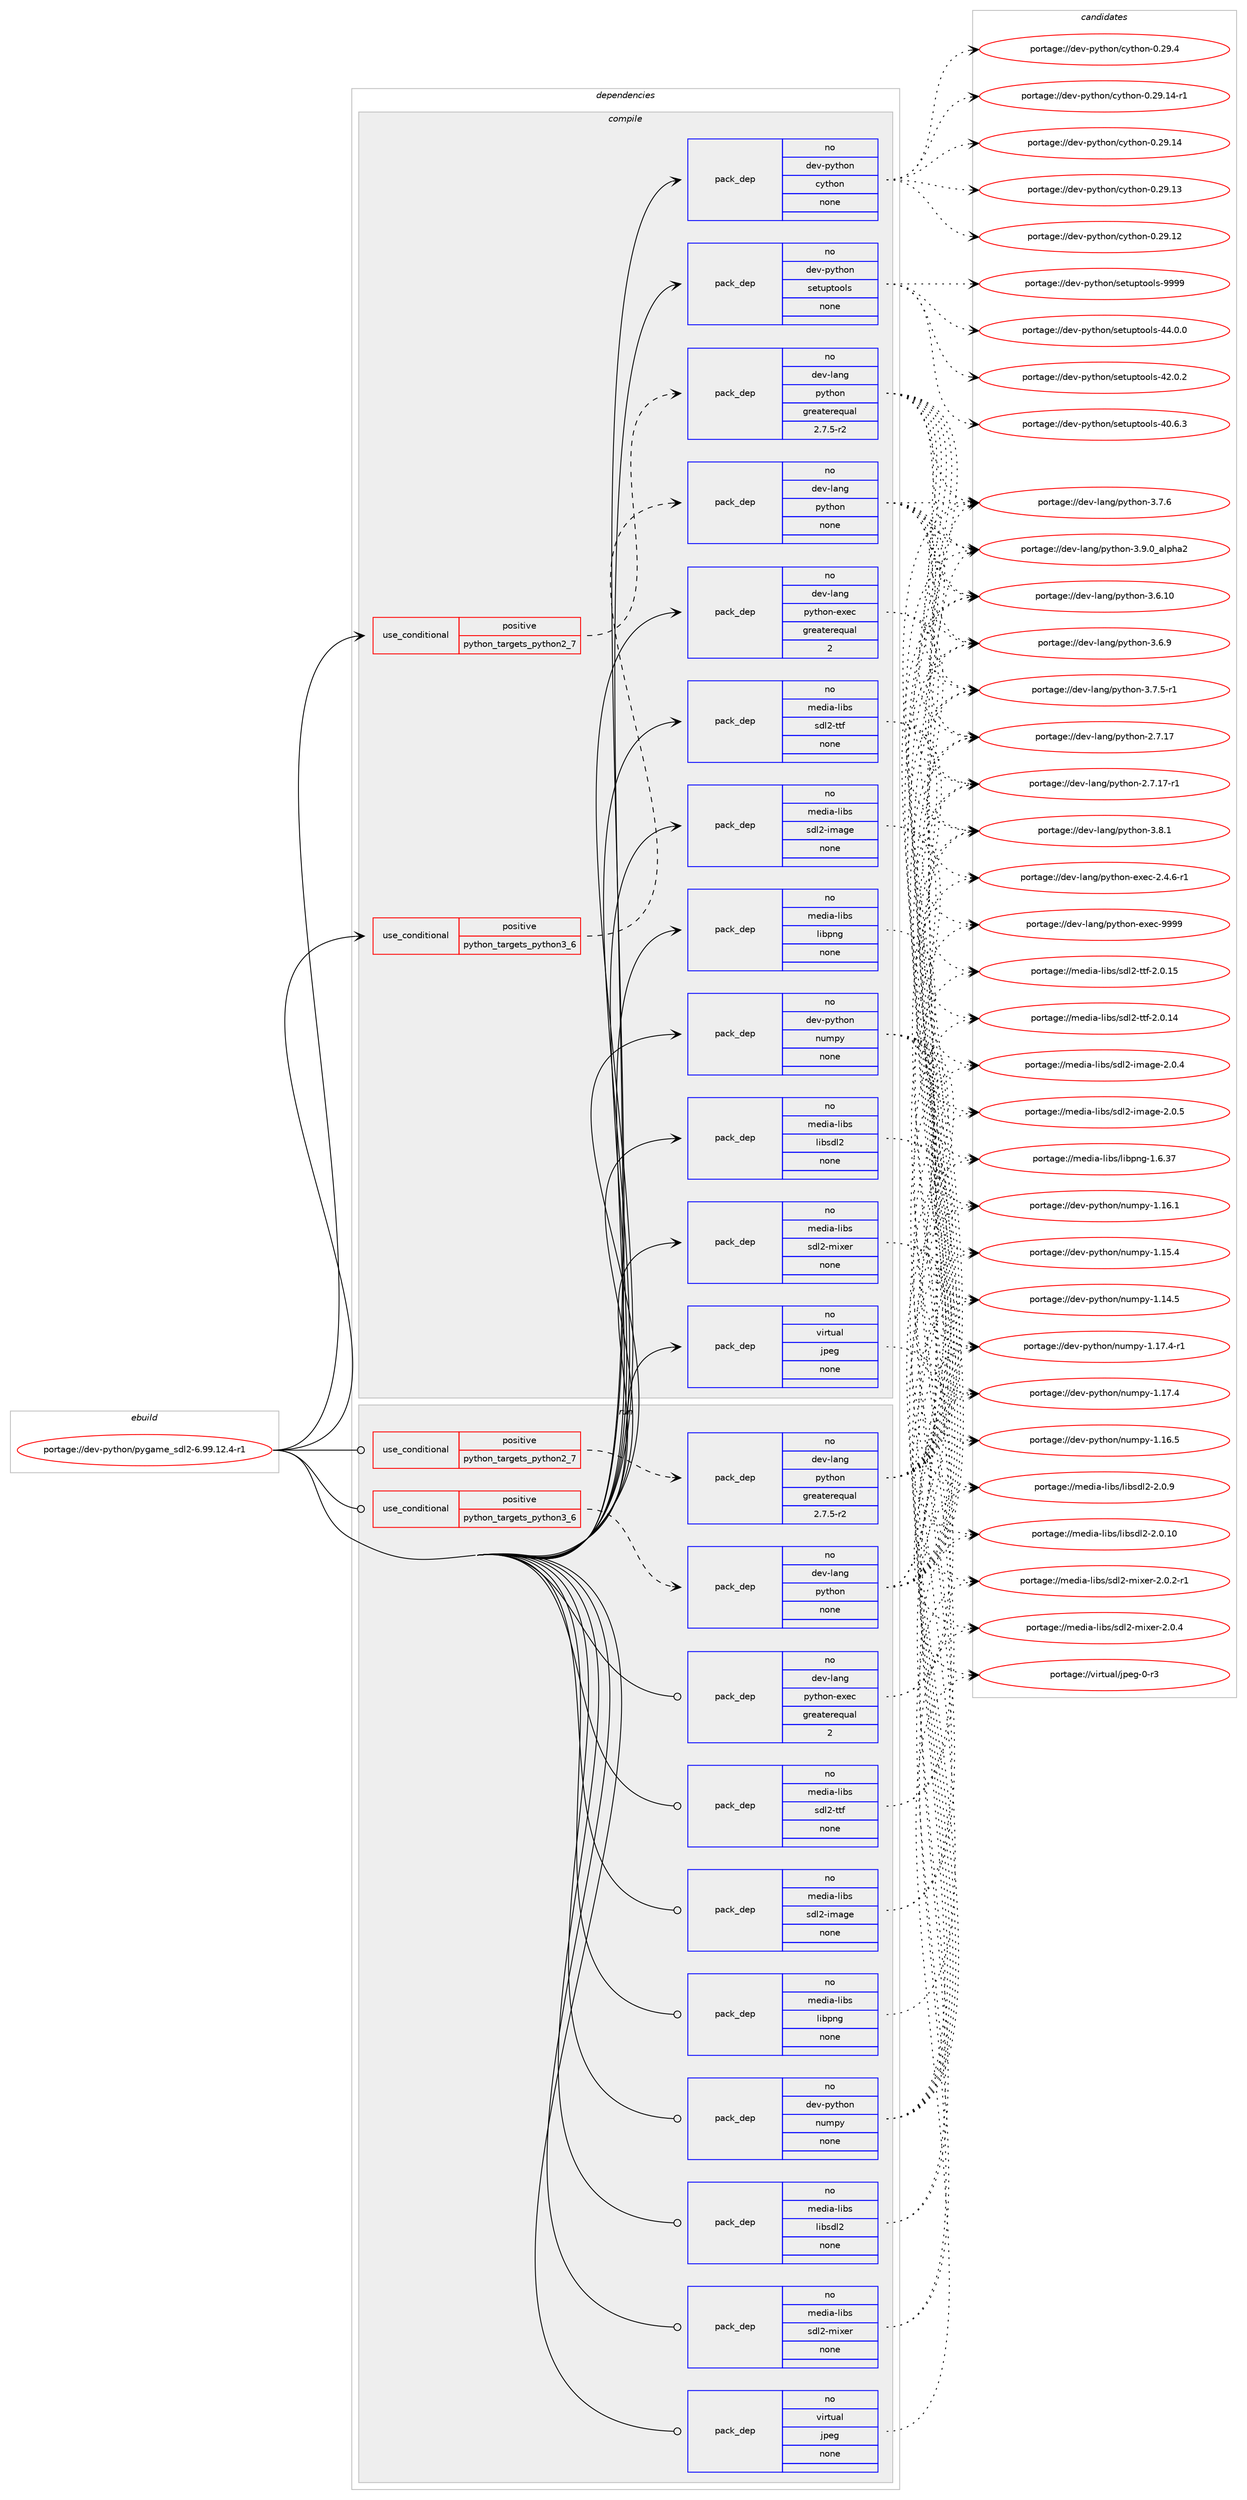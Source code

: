 digraph prolog {

# *************
# Graph options
# *************

newrank=true;
concentrate=true;
compound=true;
graph [rankdir=LR,fontname=Helvetica,fontsize=10,ranksep=1.5];#, ranksep=2.5, nodesep=0.2];
edge  [arrowhead=vee];
node  [fontname=Helvetica,fontsize=10];

# **********
# The ebuild
# **********

subgraph cluster_leftcol {
color=gray;
label=<<i>ebuild</i>>;
id [label="portage://dev-python/pygame_sdl2-6.99.12.4-r1", color=red, width=4, href="../dev-python/pygame_sdl2-6.99.12.4-r1.svg"];
}

# ****************
# The dependencies
# ****************

subgraph cluster_midcol {
color=gray;
label=<<i>dependencies</i>>;
subgraph cluster_compile {
fillcolor="#eeeeee";
style=filled;
label=<<i>compile</i>>;
subgraph cond109476 {
dependency438161 [label=<<TABLE BORDER="0" CELLBORDER="1" CELLSPACING="0" CELLPADDING="4"><TR><TD ROWSPAN="3" CELLPADDING="10">use_conditional</TD></TR><TR><TD>positive</TD></TR><TR><TD>python_targets_python2_7</TD></TR></TABLE>>, shape=none, color=red];
subgraph pack323747 {
dependency438162 [label=<<TABLE BORDER="0" CELLBORDER="1" CELLSPACING="0" CELLPADDING="4" WIDTH="220"><TR><TD ROWSPAN="6" CELLPADDING="30">pack_dep</TD></TR><TR><TD WIDTH="110">no</TD></TR><TR><TD>dev-lang</TD></TR><TR><TD>python</TD></TR><TR><TD>greaterequal</TD></TR><TR><TD>2.7.5-r2</TD></TR></TABLE>>, shape=none, color=blue];
}
dependency438161:e -> dependency438162:w [weight=20,style="dashed",arrowhead="vee"];
}
id:e -> dependency438161:w [weight=20,style="solid",arrowhead="vee"];
subgraph cond109477 {
dependency438163 [label=<<TABLE BORDER="0" CELLBORDER="1" CELLSPACING="0" CELLPADDING="4"><TR><TD ROWSPAN="3" CELLPADDING="10">use_conditional</TD></TR><TR><TD>positive</TD></TR><TR><TD>python_targets_python3_6</TD></TR></TABLE>>, shape=none, color=red];
subgraph pack323748 {
dependency438164 [label=<<TABLE BORDER="0" CELLBORDER="1" CELLSPACING="0" CELLPADDING="4" WIDTH="220"><TR><TD ROWSPAN="6" CELLPADDING="30">pack_dep</TD></TR><TR><TD WIDTH="110">no</TD></TR><TR><TD>dev-lang</TD></TR><TR><TD>python</TD></TR><TR><TD>none</TD></TR><TR><TD></TD></TR></TABLE>>, shape=none, color=blue];
}
dependency438163:e -> dependency438164:w [weight=20,style="dashed",arrowhead="vee"];
}
id:e -> dependency438163:w [weight=20,style="solid",arrowhead="vee"];
subgraph pack323749 {
dependency438165 [label=<<TABLE BORDER="0" CELLBORDER="1" CELLSPACING="0" CELLPADDING="4" WIDTH="220"><TR><TD ROWSPAN="6" CELLPADDING="30">pack_dep</TD></TR><TR><TD WIDTH="110">no</TD></TR><TR><TD>dev-lang</TD></TR><TR><TD>python-exec</TD></TR><TR><TD>greaterequal</TD></TR><TR><TD>2</TD></TR></TABLE>>, shape=none, color=blue];
}
id:e -> dependency438165:w [weight=20,style="solid",arrowhead="vee"];
subgraph pack323750 {
dependency438166 [label=<<TABLE BORDER="0" CELLBORDER="1" CELLSPACING="0" CELLPADDING="4" WIDTH="220"><TR><TD ROWSPAN="6" CELLPADDING="30">pack_dep</TD></TR><TR><TD WIDTH="110">no</TD></TR><TR><TD>dev-python</TD></TR><TR><TD>cython</TD></TR><TR><TD>none</TD></TR><TR><TD></TD></TR></TABLE>>, shape=none, color=blue];
}
id:e -> dependency438166:w [weight=20,style="solid",arrowhead="vee"];
subgraph pack323751 {
dependency438167 [label=<<TABLE BORDER="0" CELLBORDER="1" CELLSPACING="0" CELLPADDING="4" WIDTH="220"><TR><TD ROWSPAN="6" CELLPADDING="30">pack_dep</TD></TR><TR><TD WIDTH="110">no</TD></TR><TR><TD>dev-python</TD></TR><TR><TD>numpy</TD></TR><TR><TD>none</TD></TR><TR><TD></TD></TR></TABLE>>, shape=none, color=blue];
}
id:e -> dependency438167:w [weight=20,style="solid",arrowhead="vee"];
subgraph pack323752 {
dependency438168 [label=<<TABLE BORDER="0" CELLBORDER="1" CELLSPACING="0" CELLPADDING="4" WIDTH="220"><TR><TD ROWSPAN="6" CELLPADDING="30">pack_dep</TD></TR><TR><TD WIDTH="110">no</TD></TR><TR><TD>dev-python</TD></TR><TR><TD>setuptools</TD></TR><TR><TD>none</TD></TR><TR><TD></TD></TR></TABLE>>, shape=none, color=blue];
}
id:e -> dependency438168:w [weight=20,style="solid",arrowhead="vee"];
subgraph pack323753 {
dependency438169 [label=<<TABLE BORDER="0" CELLBORDER="1" CELLSPACING="0" CELLPADDING="4" WIDTH="220"><TR><TD ROWSPAN="6" CELLPADDING="30">pack_dep</TD></TR><TR><TD WIDTH="110">no</TD></TR><TR><TD>media-libs</TD></TR><TR><TD>libpng</TD></TR><TR><TD>none</TD></TR><TR><TD></TD></TR></TABLE>>, shape=none, color=blue];
}
id:e -> dependency438169:w [weight=20,style="solid",arrowhead="vee"];
subgraph pack323754 {
dependency438170 [label=<<TABLE BORDER="0" CELLBORDER="1" CELLSPACING="0" CELLPADDING="4" WIDTH="220"><TR><TD ROWSPAN="6" CELLPADDING="30">pack_dep</TD></TR><TR><TD WIDTH="110">no</TD></TR><TR><TD>media-libs</TD></TR><TR><TD>libsdl2</TD></TR><TR><TD>none</TD></TR><TR><TD></TD></TR></TABLE>>, shape=none, color=blue];
}
id:e -> dependency438170:w [weight=20,style="solid",arrowhead="vee"];
subgraph pack323755 {
dependency438171 [label=<<TABLE BORDER="0" CELLBORDER="1" CELLSPACING="0" CELLPADDING="4" WIDTH="220"><TR><TD ROWSPAN="6" CELLPADDING="30">pack_dep</TD></TR><TR><TD WIDTH="110">no</TD></TR><TR><TD>media-libs</TD></TR><TR><TD>sdl2-image</TD></TR><TR><TD>none</TD></TR><TR><TD></TD></TR></TABLE>>, shape=none, color=blue];
}
id:e -> dependency438171:w [weight=20,style="solid",arrowhead="vee"];
subgraph pack323756 {
dependency438172 [label=<<TABLE BORDER="0" CELLBORDER="1" CELLSPACING="0" CELLPADDING="4" WIDTH="220"><TR><TD ROWSPAN="6" CELLPADDING="30">pack_dep</TD></TR><TR><TD WIDTH="110">no</TD></TR><TR><TD>media-libs</TD></TR><TR><TD>sdl2-mixer</TD></TR><TR><TD>none</TD></TR><TR><TD></TD></TR></TABLE>>, shape=none, color=blue];
}
id:e -> dependency438172:w [weight=20,style="solid",arrowhead="vee"];
subgraph pack323757 {
dependency438173 [label=<<TABLE BORDER="0" CELLBORDER="1" CELLSPACING="0" CELLPADDING="4" WIDTH="220"><TR><TD ROWSPAN="6" CELLPADDING="30">pack_dep</TD></TR><TR><TD WIDTH="110">no</TD></TR><TR><TD>media-libs</TD></TR><TR><TD>sdl2-ttf</TD></TR><TR><TD>none</TD></TR><TR><TD></TD></TR></TABLE>>, shape=none, color=blue];
}
id:e -> dependency438173:w [weight=20,style="solid",arrowhead="vee"];
subgraph pack323758 {
dependency438174 [label=<<TABLE BORDER="0" CELLBORDER="1" CELLSPACING="0" CELLPADDING="4" WIDTH="220"><TR><TD ROWSPAN="6" CELLPADDING="30">pack_dep</TD></TR><TR><TD WIDTH="110">no</TD></TR><TR><TD>virtual</TD></TR><TR><TD>jpeg</TD></TR><TR><TD>none</TD></TR><TR><TD></TD></TR></TABLE>>, shape=none, color=blue];
}
id:e -> dependency438174:w [weight=20,style="solid",arrowhead="vee"];
}
subgraph cluster_compileandrun {
fillcolor="#eeeeee";
style=filled;
label=<<i>compile and run</i>>;
}
subgraph cluster_run {
fillcolor="#eeeeee";
style=filled;
label=<<i>run</i>>;
subgraph cond109478 {
dependency438175 [label=<<TABLE BORDER="0" CELLBORDER="1" CELLSPACING="0" CELLPADDING="4"><TR><TD ROWSPAN="3" CELLPADDING="10">use_conditional</TD></TR><TR><TD>positive</TD></TR><TR><TD>python_targets_python2_7</TD></TR></TABLE>>, shape=none, color=red];
subgraph pack323759 {
dependency438176 [label=<<TABLE BORDER="0" CELLBORDER="1" CELLSPACING="0" CELLPADDING="4" WIDTH="220"><TR><TD ROWSPAN="6" CELLPADDING="30">pack_dep</TD></TR><TR><TD WIDTH="110">no</TD></TR><TR><TD>dev-lang</TD></TR><TR><TD>python</TD></TR><TR><TD>greaterequal</TD></TR><TR><TD>2.7.5-r2</TD></TR></TABLE>>, shape=none, color=blue];
}
dependency438175:e -> dependency438176:w [weight=20,style="dashed",arrowhead="vee"];
}
id:e -> dependency438175:w [weight=20,style="solid",arrowhead="odot"];
subgraph cond109479 {
dependency438177 [label=<<TABLE BORDER="0" CELLBORDER="1" CELLSPACING="0" CELLPADDING="4"><TR><TD ROWSPAN="3" CELLPADDING="10">use_conditional</TD></TR><TR><TD>positive</TD></TR><TR><TD>python_targets_python3_6</TD></TR></TABLE>>, shape=none, color=red];
subgraph pack323760 {
dependency438178 [label=<<TABLE BORDER="0" CELLBORDER="1" CELLSPACING="0" CELLPADDING="4" WIDTH="220"><TR><TD ROWSPAN="6" CELLPADDING="30">pack_dep</TD></TR><TR><TD WIDTH="110">no</TD></TR><TR><TD>dev-lang</TD></TR><TR><TD>python</TD></TR><TR><TD>none</TD></TR><TR><TD></TD></TR></TABLE>>, shape=none, color=blue];
}
dependency438177:e -> dependency438178:w [weight=20,style="dashed",arrowhead="vee"];
}
id:e -> dependency438177:w [weight=20,style="solid",arrowhead="odot"];
subgraph pack323761 {
dependency438179 [label=<<TABLE BORDER="0" CELLBORDER="1" CELLSPACING="0" CELLPADDING="4" WIDTH="220"><TR><TD ROWSPAN="6" CELLPADDING="30">pack_dep</TD></TR><TR><TD WIDTH="110">no</TD></TR><TR><TD>dev-lang</TD></TR><TR><TD>python-exec</TD></TR><TR><TD>greaterequal</TD></TR><TR><TD>2</TD></TR></TABLE>>, shape=none, color=blue];
}
id:e -> dependency438179:w [weight=20,style="solid",arrowhead="odot"];
subgraph pack323762 {
dependency438180 [label=<<TABLE BORDER="0" CELLBORDER="1" CELLSPACING="0" CELLPADDING="4" WIDTH="220"><TR><TD ROWSPAN="6" CELLPADDING="30">pack_dep</TD></TR><TR><TD WIDTH="110">no</TD></TR><TR><TD>dev-python</TD></TR><TR><TD>numpy</TD></TR><TR><TD>none</TD></TR><TR><TD></TD></TR></TABLE>>, shape=none, color=blue];
}
id:e -> dependency438180:w [weight=20,style="solid",arrowhead="odot"];
subgraph pack323763 {
dependency438181 [label=<<TABLE BORDER="0" CELLBORDER="1" CELLSPACING="0" CELLPADDING="4" WIDTH="220"><TR><TD ROWSPAN="6" CELLPADDING="30">pack_dep</TD></TR><TR><TD WIDTH="110">no</TD></TR><TR><TD>media-libs</TD></TR><TR><TD>libpng</TD></TR><TR><TD>none</TD></TR><TR><TD></TD></TR></TABLE>>, shape=none, color=blue];
}
id:e -> dependency438181:w [weight=20,style="solid",arrowhead="odot"];
subgraph pack323764 {
dependency438182 [label=<<TABLE BORDER="0" CELLBORDER="1" CELLSPACING="0" CELLPADDING="4" WIDTH="220"><TR><TD ROWSPAN="6" CELLPADDING="30">pack_dep</TD></TR><TR><TD WIDTH="110">no</TD></TR><TR><TD>media-libs</TD></TR><TR><TD>libsdl2</TD></TR><TR><TD>none</TD></TR><TR><TD></TD></TR></TABLE>>, shape=none, color=blue];
}
id:e -> dependency438182:w [weight=20,style="solid",arrowhead="odot"];
subgraph pack323765 {
dependency438183 [label=<<TABLE BORDER="0" CELLBORDER="1" CELLSPACING="0" CELLPADDING="4" WIDTH="220"><TR><TD ROWSPAN="6" CELLPADDING="30">pack_dep</TD></TR><TR><TD WIDTH="110">no</TD></TR><TR><TD>media-libs</TD></TR><TR><TD>sdl2-image</TD></TR><TR><TD>none</TD></TR><TR><TD></TD></TR></TABLE>>, shape=none, color=blue];
}
id:e -> dependency438183:w [weight=20,style="solid",arrowhead="odot"];
subgraph pack323766 {
dependency438184 [label=<<TABLE BORDER="0" CELLBORDER="1" CELLSPACING="0" CELLPADDING="4" WIDTH="220"><TR><TD ROWSPAN="6" CELLPADDING="30">pack_dep</TD></TR><TR><TD WIDTH="110">no</TD></TR><TR><TD>media-libs</TD></TR><TR><TD>sdl2-mixer</TD></TR><TR><TD>none</TD></TR><TR><TD></TD></TR></TABLE>>, shape=none, color=blue];
}
id:e -> dependency438184:w [weight=20,style="solid",arrowhead="odot"];
subgraph pack323767 {
dependency438185 [label=<<TABLE BORDER="0" CELLBORDER="1" CELLSPACING="0" CELLPADDING="4" WIDTH="220"><TR><TD ROWSPAN="6" CELLPADDING="30">pack_dep</TD></TR><TR><TD WIDTH="110">no</TD></TR><TR><TD>media-libs</TD></TR><TR><TD>sdl2-ttf</TD></TR><TR><TD>none</TD></TR><TR><TD></TD></TR></TABLE>>, shape=none, color=blue];
}
id:e -> dependency438185:w [weight=20,style="solid",arrowhead="odot"];
subgraph pack323768 {
dependency438186 [label=<<TABLE BORDER="0" CELLBORDER="1" CELLSPACING="0" CELLPADDING="4" WIDTH="220"><TR><TD ROWSPAN="6" CELLPADDING="30">pack_dep</TD></TR><TR><TD WIDTH="110">no</TD></TR><TR><TD>virtual</TD></TR><TR><TD>jpeg</TD></TR><TR><TD>none</TD></TR><TR><TD></TD></TR></TABLE>>, shape=none, color=blue];
}
id:e -> dependency438186:w [weight=20,style="solid",arrowhead="odot"];
}
}

# **************
# The candidates
# **************

subgraph cluster_choices {
rank=same;
color=gray;
label=<<i>candidates</i>>;

subgraph choice323747 {
color=black;
nodesep=1;
choice10010111845108971101034711212111610411111045514657464895971081121049750 [label="portage://dev-lang/python-3.9.0_alpha2", color=red, width=4,href="../dev-lang/python-3.9.0_alpha2.svg"];
choice100101118451089711010347112121116104111110455146564649 [label="portage://dev-lang/python-3.8.1", color=red, width=4,href="../dev-lang/python-3.8.1.svg"];
choice100101118451089711010347112121116104111110455146554654 [label="portage://dev-lang/python-3.7.6", color=red, width=4,href="../dev-lang/python-3.7.6.svg"];
choice1001011184510897110103471121211161041111104551465546534511449 [label="portage://dev-lang/python-3.7.5-r1", color=red, width=4,href="../dev-lang/python-3.7.5-r1.svg"];
choice100101118451089711010347112121116104111110455146544657 [label="portage://dev-lang/python-3.6.9", color=red, width=4,href="../dev-lang/python-3.6.9.svg"];
choice10010111845108971101034711212111610411111045514654464948 [label="portage://dev-lang/python-3.6.10", color=red, width=4,href="../dev-lang/python-3.6.10.svg"];
choice100101118451089711010347112121116104111110455046554649554511449 [label="portage://dev-lang/python-2.7.17-r1", color=red, width=4,href="../dev-lang/python-2.7.17-r1.svg"];
choice10010111845108971101034711212111610411111045504655464955 [label="portage://dev-lang/python-2.7.17", color=red, width=4,href="../dev-lang/python-2.7.17.svg"];
dependency438162:e -> choice10010111845108971101034711212111610411111045514657464895971081121049750:w [style=dotted,weight="100"];
dependency438162:e -> choice100101118451089711010347112121116104111110455146564649:w [style=dotted,weight="100"];
dependency438162:e -> choice100101118451089711010347112121116104111110455146554654:w [style=dotted,weight="100"];
dependency438162:e -> choice1001011184510897110103471121211161041111104551465546534511449:w [style=dotted,weight="100"];
dependency438162:e -> choice100101118451089711010347112121116104111110455146544657:w [style=dotted,weight="100"];
dependency438162:e -> choice10010111845108971101034711212111610411111045514654464948:w [style=dotted,weight="100"];
dependency438162:e -> choice100101118451089711010347112121116104111110455046554649554511449:w [style=dotted,weight="100"];
dependency438162:e -> choice10010111845108971101034711212111610411111045504655464955:w [style=dotted,weight="100"];
}
subgraph choice323748 {
color=black;
nodesep=1;
choice10010111845108971101034711212111610411111045514657464895971081121049750 [label="portage://dev-lang/python-3.9.0_alpha2", color=red, width=4,href="../dev-lang/python-3.9.0_alpha2.svg"];
choice100101118451089711010347112121116104111110455146564649 [label="portage://dev-lang/python-3.8.1", color=red, width=4,href="../dev-lang/python-3.8.1.svg"];
choice100101118451089711010347112121116104111110455146554654 [label="portage://dev-lang/python-3.7.6", color=red, width=4,href="../dev-lang/python-3.7.6.svg"];
choice1001011184510897110103471121211161041111104551465546534511449 [label="portage://dev-lang/python-3.7.5-r1", color=red, width=4,href="../dev-lang/python-3.7.5-r1.svg"];
choice100101118451089711010347112121116104111110455146544657 [label="portage://dev-lang/python-3.6.9", color=red, width=4,href="../dev-lang/python-3.6.9.svg"];
choice10010111845108971101034711212111610411111045514654464948 [label="portage://dev-lang/python-3.6.10", color=red, width=4,href="../dev-lang/python-3.6.10.svg"];
choice100101118451089711010347112121116104111110455046554649554511449 [label="portage://dev-lang/python-2.7.17-r1", color=red, width=4,href="../dev-lang/python-2.7.17-r1.svg"];
choice10010111845108971101034711212111610411111045504655464955 [label="portage://dev-lang/python-2.7.17", color=red, width=4,href="../dev-lang/python-2.7.17.svg"];
dependency438164:e -> choice10010111845108971101034711212111610411111045514657464895971081121049750:w [style=dotted,weight="100"];
dependency438164:e -> choice100101118451089711010347112121116104111110455146564649:w [style=dotted,weight="100"];
dependency438164:e -> choice100101118451089711010347112121116104111110455146554654:w [style=dotted,weight="100"];
dependency438164:e -> choice1001011184510897110103471121211161041111104551465546534511449:w [style=dotted,weight="100"];
dependency438164:e -> choice100101118451089711010347112121116104111110455146544657:w [style=dotted,weight="100"];
dependency438164:e -> choice10010111845108971101034711212111610411111045514654464948:w [style=dotted,weight="100"];
dependency438164:e -> choice100101118451089711010347112121116104111110455046554649554511449:w [style=dotted,weight="100"];
dependency438164:e -> choice10010111845108971101034711212111610411111045504655464955:w [style=dotted,weight="100"];
}
subgraph choice323749 {
color=black;
nodesep=1;
choice10010111845108971101034711212111610411111045101120101994557575757 [label="portage://dev-lang/python-exec-9999", color=red, width=4,href="../dev-lang/python-exec-9999.svg"];
choice10010111845108971101034711212111610411111045101120101994550465246544511449 [label="portage://dev-lang/python-exec-2.4.6-r1", color=red, width=4,href="../dev-lang/python-exec-2.4.6-r1.svg"];
dependency438165:e -> choice10010111845108971101034711212111610411111045101120101994557575757:w [style=dotted,weight="100"];
dependency438165:e -> choice10010111845108971101034711212111610411111045101120101994550465246544511449:w [style=dotted,weight="100"];
}
subgraph choice323750 {
color=black;
nodesep=1;
choice10010111845112121116104111110479912111610411111045484650574652 [label="portage://dev-python/cython-0.29.4", color=red, width=4,href="../dev-python/cython-0.29.4.svg"];
choice10010111845112121116104111110479912111610411111045484650574649524511449 [label="portage://dev-python/cython-0.29.14-r1", color=red, width=4,href="../dev-python/cython-0.29.14-r1.svg"];
choice1001011184511212111610411111047991211161041111104548465057464952 [label="portage://dev-python/cython-0.29.14", color=red, width=4,href="../dev-python/cython-0.29.14.svg"];
choice1001011184511212111610411111047991211161041111104548465057464951 [label="portage://dev-python/cython-0.29.13", color=red, width=4,href="../dev-python/cython-0.29.13.svg"];
choice1001011184511212111610411111047991211161041111104548465057464950 [label="portage://dev-python/cython-0.29.12", color=red, width=4,href="../dev-python/cython-0.29.12.svg"];
dependency438166:e -> choice10010111845112121116104111110479912111610411111045484650574652:w [style=dotted,weight="100"];
dependency438166:e -> choice10010111845112121116104111110479912111610411111045484650574649524511449:w [style=dotted,weight="100"];
dependency438166:e -> choice1001011184511212111610411111047991211161041111104548465057464952:w [style=dotted,weight="100"];
dependency438166:e -> choice1001011184511212111610411111047991211161041111104548465057464951:w [style=dotted,weight="100"];
dependency438166:e -> choice1001011184511212111610411111047991211161041111104548465057464950:w [style=dotted,weight="100"];
}
subgraph choice323751 {
color=black;
nodesep=1;
choice1001011184511212111610411111047110117109112121454946495546524511449 [label="portage://dev-python/numpy-1.17.4-r1", color=red, width=4,href="../dev-python/numpy-1.17.4-r1.svg"];
choice100101118451121211161041111104711011710911212145494649554652 [label="portage://dev-python/numpy-1.17.4", color=red, width=4,href="../dev-python/numpy-1.17.4.svg"];
choice100101118451121211161041111104711011710911212145494649544653 [label="portage://dev-python/numpy-1.16.5", color=red, width=4,href="../dev-python/numpy-1.16.5.svg"];
choice100101118451121211161041111104711011710911212145494649544649 [label="portage://dev-python/numpy-1.16.1", color=red, width=4,href="../dev-python/numpy-1.16.1.svg"];
choice100101118451121211161041111104711011710911212145494649534652 [label="portage://dev-python/numpy-1.15.4", color=red, width=4,href="../dev-python/numpy-1.15.4.svg"];
choice100101118451121211161041111104711011710911212145494649524653 [label="portage://dev-python/numpy-1.14.5", color=red, width=4,href="../dev-python/numpy-1.14.5.svg"];
dependency438167:e -> choice1001011184511212111610411111047110117109112121454946495546524511449:w [style=dotted,weight="100"];
dependency438167:e -> choice100101118451121211161041111104711011710911212145494649554652:w [style=dotted,weight="100"];
dependency438167:e -> choice100101118451121211161041111104711011710911212145494649544653:w [style=dotted,weight="100"];
dependency438167:e -> choice100101118451121211161041111104711011710911212145494649544649:w [style=dotted,weight="100"];
dependency438167:e -> choice100101118451121211161041111104711011710911212145494649534652:w [style=dotted,weight="100"];
dependency438167:e -> choice100101118451121211161041111104711011710911212145494649524653:w [style=dotted,weight="100"];
}
subgraph choice323752 {
color=black;
nodesep=1;
choice10010111845112121116104111110471151011161171121161111111081154557575757 [label="portage://dev-python/setuptools-9999", color=red, width=4,href="../dev-python/setuptools-9999.svg"];
choice100101118451121211161041111104711510111611711211611111110811545525246484648 [label="portage://dev-python/setuptools-44.0.0", color=red, width=4,href="../dev-python/setuptools-44.0.0.svg"];
choice100101118451121211161041111104711510111611711211611111110811545525046484650 [label="portage://dev-python/setuptools-42.0.2", color=red, width=4,href="../dev-python/setuptools-42.0.2.svg"];
choice100101118451121211161041111104711510111611711211611111110811545524846544651 [label="portage://dev-python/setuptools-40.6.3", color=red, width=4,href="../dev-python/setuptools-40.6.3.svg"];
dependency438168:e -> choice10010111845112121116104111110471151011161171121161111111081154557575757:w [style=dotted,weight="100"];
dependency438168:e -> choice100101118451121211161041111104711510111611711211611111110811545525246484648:w [style=dotted,weight="100"];
dependency438168:e -> choice100101118451121211161041111104711510111611711211611111110811545525046484650:w [style=dotted,weight="100"];
dependency438168:e -> choice100101118451121211161041111104711510111611711211611111110811545524846544651:w [style=dotted,weight="100"];
}
subgraph choice323753 {
color=black;
nodesep=1;
choice109101100105974510810598115471081059811211010345494654465155 [label="portage://media-libs/libpng-1.6.37", color=red, width=4,href="../media-libs/libpng-1.6.37.svg"];
dependency438169:e -> choice109101100105974510810598115471081059811211010345494654465155:w [style=dotted,weight="100"];
}
subgraph choice323754 {
color=black;
nodesep=1;
choice109101100105974510810598115471081059811510010850455046484657 [label="portage://media-libs/libsdl2-2.0.9", color=red, width=4,href="../media-libs/libsdl2-2.0.9.svg"];
choice10910110010597451081059811547108105981151001085045504648464948 [label="portage://media-libs/libsdl2-2.0.10", color=red, width=4,href="../media-libs/libsdl2-2.0.10.svg"];
dependency438170:e -> choice109101100105974510810598115471081059811510010850455046484657:w [style=dotted,weight="100"];
dependency438170:e -> choice10910110010597451081059811547108105981151001085045504648464948:w [style=dotted,weight="100"];
}
subgraph choice323755 {
color=black;
nodesep=1;
choice10910110010597451081059811547115100108504510510997103101455046484653 [label="portage://media-libs/sdl2-image-2.0.5", color=red, width=4,href="../media-libs/sdl2-image-2.0.5.svg"];
choice10910110010597451081059811547115100108504510510997103101455046484652 [label="portage://media-libs/sdl2-image-2.0.4", color=red, width=4,href="../media-libs/sdl2-image-2.0.4.svg"];
dependency438171:e -> choice10910110010597451081059811547115100108504510510997103101455046484653:w [style=dotted,weight="100"];
dependency438171:e -> choice10910110010597451081059811547115100108504510510997103101455046484652:w [style=dotted,weight="100"];
}
subgraph choice323756 {
color=black;
nodesep=1;
choice109101100105974510810598115471151001085045109105120101114455046484652 [label="portage://media-libs/sdl2-mixer-2.0.4", color=red, width=4,href="../media-libs/sdl2-mixer-2.0.4.svg"];
choice1091011001059745108105981154711510010850451091051201011144550464846504511449 [label="portage://media-libs/sdl2-mixer-2.0.2-r1", color=red, width=4,href="../media-libs/sdl2-mixer-2.0.2-r1.svg"];
dependency438172:e -> choice109101100105974510810598115471151001085045109105120101114455046484652:w [style=dotted,weight="100"];
dependency438172:e -> choice1091011001059745108105981154711510010850451091051201011144550464846504511449:w [style=dotted,weight="100"];
}
subgraph choice323757 {
color=black;
nodesep=1;
choice10910110010597451081059811547115100108504511611610245504648464953 [label="portage://media-libs/sdl2-ttf-2.0.15", color=red, width=4,href="../media-libs/sdl2-ttf-2.0.15.svg"];
choice10910110010597451081059811547115100108504511611610245504648464952 [label="portage://media-libs/sdl2-ttf-2.0.14", color=red, width=4,href="../media-libs/sdl2-ttf-2.0.14.svg"];
dependency438173:e -> choice10910110010597451081059811547115100108504511611610245504648464953:w [style=dotted,weight="100"];
dependency438173:e -> choice10910110010597451081059811547115100108504511611610245504648464952:w [style=dotted,weight="100"];
}
subgraph choice323758 {
color=black;
nodesep=1;
choice118105114116117971084710611210110345484511451 [label="portage://virtual/jpeg-0-r3", color=red, width=4,href="../virtual/jpeg-0-r3.svg"];
dependency438174:e -> choice118105114116117971084710611210110345484511451:w [style=dotted,weight="100"];
}
subgraph choice323759 {
color=black;
nodesep=1;
choice10010111845108971101034711212111610411111045514657464895971081121049750 [label="portage://dev-lang/python-3.9.0_alpha2", color=red, width=4,href="../dev-lang/python-3.9.0_alpha2.svg"];
choice100101118451089711010347112121116104111110455146564649 [label="portage://dev-lang/python-3.8.1", color=red, width=4,href="../dev-lang/python-3.8.1.svg"];
choice100101118451089711010347112121116104111110455146554654 [label="portage://dev-lang/python-3.7.6", color=red, width=4,href="../dev-lang/python-3.7.6.svg"];
choice1001011184510897110103471121211161041111104551465546534511449 [label="portage://dev-lang/python-3.7.5-r1", color=red, width=4,href="../dev-lang/python-3.7.5-r1.svg"];
choice100101118451089711010347112121116104111110455146544657 [label="portage://dev-lang/python-3.6.9", color=red, width=4,href="../dev-lang/python-3.6.9.svg"];
choice10010111845108971101034711212111610411111045514654464948 [label="portage://dev-lang/python-3.6.10", color=red, width=4,href="../dev-lang/python-3.6.10.svg"];
choice100101118451089711010347112121116104111110455046554649554511449 [label="portage://dev-lang/python-2.7.17-r1", color=red, width=4,href="../dev-lang/python-2.7.17-r1.svg"];
choice10010111845108971101034711212111610411111045504655464955 [label="portage://dev-lang/python-2.7.17", color=red, width=4,href="../dev-lang/python-2.7.17.svg"];
dependency438176:e -> choice10010111845108971101034711212111610411111045514657464895971081121049750:w [style=dotted,weight="100"];
dependency438176:e -> choice100101118451089711010347112121116104111110455146564649:w [style=dotted,weight="100"];
dependency438176:e -> choice100101118451089711010347112121116104111110455146554654:w [style=dotted,weight="100"];
dependency438176:e -> choice1001011184510897110103471121211161041111104551465546534511449:w [style=dotted,weight="100"];
dependency438176:e -> choice100101118451089711010347112121116104111110455146544657:w [style=dotted,weight="100"];
dependency438176:e -> choice10010111845108971101034711212111610411111045514654464948:w [style=dotted,weight="100"];
dependency438176:e -> choice100101118451089711010347112121116104111110455046554649554511449:w [style=dotted,weight="100"];
dependency438176:e -> choice10010111845108971101034711212111610411111045504655464955:w [style=dotted,weight="100"];
}
subgraph choice323760 {
color=black;
nodesep=1;
choice10010111845108971101034711212111610411111045514657464895971081121049750 [label="portage://dev-lang/python-3.9.0_alpha2", color=red, width=4,href="../dev-lang/python-3.9.0_alpha2.svg"];
choice100101118451089711010347112121116104111110455146564649 [label="portage://dev-lang/python-3.8.1", color=red, width=4,href="../dev-lang/python-3.8.1.svg"];
choice100101118451089711010347112121116104111110455146554654 [label="portage://dev-lang/python-3.7.6", color=red, width=4,href="../dev-lang/python-3.7.6.svg"];
choice1001011184510897110103471121211161041111104551465546534511449 [label="portage://dev-lang/python-3.7.5-r1", color=red, width=4,href="../dev-lang/python-3.7.5-r1.svg"];
choice100101118451089711010347112121116104111110455146544657 [label="portage://dev-lang/python-3.6.9", color=red, width=4,href="../dev-lang/python-3.6.9.svg"];
choice10010111845108971101034711212111610411111045514654464948 [label="portage://dev-lang/python-3.6.10", color=red, width=4,href="../dev-lang/python-3.6.10.svg"];
choice100101118451089711010347112121116104111110455046554649554511449 [label="portage://dev-lang/python-2.7.17-r1", color=red, width=4,href="../dev-lang/python-2.7.17-r1.svg"];
choice10010111845108971101034711212111610411111045504655464955 [label="portage://dev-lang/python-2.7.17", color=red, width=4,href="../dev-lang/python-2.7.17.svg"];
dependency438178:e -> choice10010111845108971101034711212111610411111045514657464895971081121049750:w [style=dotted,weight="100"];
dependency438178:e -> choice100101118451089711010347112121116104111110455146564649:w [style=dotted,weight="100"];
dependency438178:e -> choice100101118451089711010347112121116104111110455146554654:w [style=dotted,weight="100"];
dependency438178:e -> choice1001011184510897110103471121211161041111104551465546534511449:w [style=dotted,weight="100"];
dependency438178:e -> choice100101118451089711010347112121116104111110455146544657:w [style=dotted,weight="100"];
dependency438178:e -> choice10010111845108971101034711212111610411111045514654464948:w [style=dotted,weight="100"];
dependency438178:e -> choice100101118451089711010347112121116104111110455046554649554511449:w [style=dotted,weight="100"];
dependency438178:e -> choice10010111845108971101034711212111610411111045504655464955:w [style=dotted,weight="100"];
}
subgraph choice323761 {
color=black;
nodesep=1;
choice10010111845108971101034711212111610411111045101120101994557575757 [label="portage://dev-lang/python-exec-9999", color=red, width=4,href="../dev-lang/python-exec-9999.svg"];
choice10010111845108971101034711212111610411111045101120101994550465246544511449 [label="portage://dev-lang/python-exec-2.4.6-r1", color=red, width=4,href="../dev-lang/python-exec-2.4.6-r1.svg"];
dependency438179:e -> choice10010111845108971101034711212111610411111045101120101994557575757:w [style=dotted,weight="100"];
dependency438179:e -> choice10010111845108971101034711212111610411111045101120101994550465246544511449:w [style=dotted,weight="100"];
}
subgraph choice323762 {
color=black;
nodesep=1;
choice1001011184511212111610411111047110117109112121454946495546524511449 [label="portage://dev-python/numpy-1.17.4-r1", color=red, width=4,href="../dev-python/numpy-1.17.4-r1.svg"];
choice100101118451121211161041111104711011710911212145494649554652 [label="portage://dev-python/numpy-1.17.4", color=red, width=4,href="../dev-python/numpy-1.17.4.svg"];
choice100101118451121211161041111104711011710911212145494649544653 [label="portage://dev-python/numpy-1.16.5", color=red, width=4,href="../dev-python/numpy-1.16.5.svg"];
choice100101118451121211161041111104711011710911212145494649544649 [label="portage://dev-python/numpy-1.16.1", color=red, width=4,href="../dev-python/numpy-1.16.1.svg"];
choice100101118451121211161041111104711011710911212145494649534652 [label="portage://dev-python/numpy-1.15.4", color=red, width=4,href="../dev-python/numpy-1.15.4.svg"];
choice100101118451121211161041111104711011710911212145494649524653 [label="portage://dev-python/numpy-1.14.5", color=red, width=4,href="../dev-python/numpy-1.14.5.svg"];
dependency438180:e -> choice1001011184511212111610411111047110117109112121454946495546524511449:w [style=dotted,weight="100"];
dependency438180:e -> choice100101118451121211161041111104711011710911212145494649554652:w [style=dotted,weight="100"];
dependency438180:e -> choice100101118451121211161041111104711011710911212145494649544653:w [style=dotted,weight="100"];
dependency438180:e -> choice100101118451121211161041111104711011710911212145494649544649:w [style=dotted,weight="100"];
dependency438180:e -> choice100101118451121211161041111104711011710911212145494649534652:w [style=dotted,weight="100"];
dependency438180:e -> choice100101118451121211161041111104711011710911212145494649524653:w [style=dotted,weight="100"];
}
subgraph choice323763 {
color=black;
nodesep=1;
choice109101100105974510810598115471081059811211010345494654465155 [label="portage://media-libs/libpng-1.6.37", color=red, width=4,href="../media-libs/libpng-1.6.37.svg"];
dependency438181:e -> choice109101100105974510810598115471081059811211010345494654465155:w [style=dotted,weight="100"];
}
subgraph choice323764 {
color=black;
nodesep=1;
choice109101100105974510810598115471081059811510010850455046484657 [label="portage://media-libs/libsdl2-2.0.9", color=red, width=4,href="../media-libs/libsdl2-2.0.9.svg"];
choice10910110010597451081059811547108105981151001085045504648464948 [label="portage://media-libs/libsdl2-2.0.10", color=red, width=4,href="../media-libs/libsdl2-2.0.10.svg"];
dependency438182:e -> choice109101100105974510810598115471081059811510010850455046484657:w [style=dotted,weight="100"];
dependency438182:e -> choice10910110010597451081059811547108105981151001085045504648464948:w [style=dotted,weight="100"];
}
subgraph choice323765 {
color=black;
nodesep=1;
choice10910110010597451081059811547115100108504510510997103101455046484653 [label="portage://media-libs/sdl2-image-2.0.5", color=red, width=4,href="../media-libs/sdl2-image-2.0.5.svg"];
choice10910110010597451081059811547115100108504510510997103101455046484652 [label="portage://media-libs/sdl2-image-2.0.4", color=red, width=4,href="../media-libs/sdl2-image-2.0.4.svg"];
dependency438183:e -> choice10910110010597451081059811547115100108504510510997103101455046484653:w [style=dotted,weight="100"];
dependency438183:e -> choice10910110010597451081059811547115100108504510510997103101455046484652:w [style=dotted,weight="100"];
}
subgraph choice323766 {
color=black;
nodesep=1;
choice109101100105974510810598115471151001085045109105120101114455046484652 [label="portage://media-libs/sdl2-mixer-2.0.4", color=red, width=4,href="../media-libs/sdl2-mixer-2.0.4.svg"];
choice1091011001059745108105981154711510010850451091051201011144550464846504511449 [label="portage://media-libs/sdl2-mixer-2.0.2-r1", color=red, width=4,href="../media-libs/sdl2-mixer-2.0.2-r1.svg"];
dependency438184:e -> choice109101100105974510810598115471151001085045109105120101114455046484652:w [style=dotted,weight="100"];
dependency438184:e -> choice1091011001059745108105981154711510010850451091051201011144550464846504511449:w [style=dotted,weight="100"];
}
subgraph choice323767 {
color=black;
nodesep=1;
choice10910110010597451081059811547115100108504511611610245504648464953 [label="portage://media-libs/sdl2-ttf-2.0.15", color=red, width=4,href="../media-libs/sdl2-ttf-2.0.15.svg"];
choice10910110010597451081059811547115100108504511611610245504648464952 [label="portage://media-libs/sdl2-ttf-2.0.14", color=red, width=4,href="../media-libs/sdl2-ttf-2.0.14.svg"];
dependency438185:e -> choice10910110010597451081059811547115100108504511611610245504648464953:w [style=dotted,weight="100"];
dependency438185:e -> choice10910110010597451081059811547115100108504511611610245504648464952:w [style=dotted,weight="100"];
}
subgraph choice323768 {
color=black;
nodesep=1;
choice118105114116117971084710611210110345484511451 [label="portage://virtual/jpeg-0-r3", color=red, width=4,href="../virtual/jpeg-0-r3.svg"];
dependency438186:e -> choice118105114116117971084710611210110345484511451:w [style=dotted,weight="100"];
}
}

}
